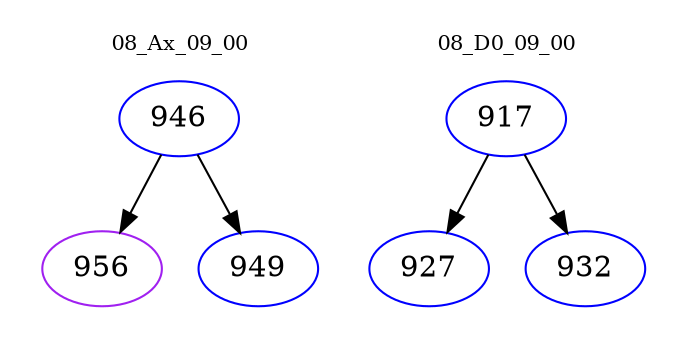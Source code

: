 digraph{
subgraph cluster_0 {
color = white
label = "08_Ax_09_00";
fontsize=10;
T0_946 [label="946", color="blue"]
T0_946 -> T0_956 [color="black"]
T0_956 [label="956", color="purple"]
T0_946 -> T0_949 [color="black"]
T0_949 [label="949", color="blue"]
}
subgraph cluster_1 {
color = white
label = "08_D0_09_00";
fontsize=10;
T1_917 [label="917", color="blue"]
T1_917 -> T1_927 [color="black"]
T1_927 [label="927", color="blue"]
T1_917 -> T1_932 [color="black"]
T1_932 [label="932", color="blue"]
}
}

